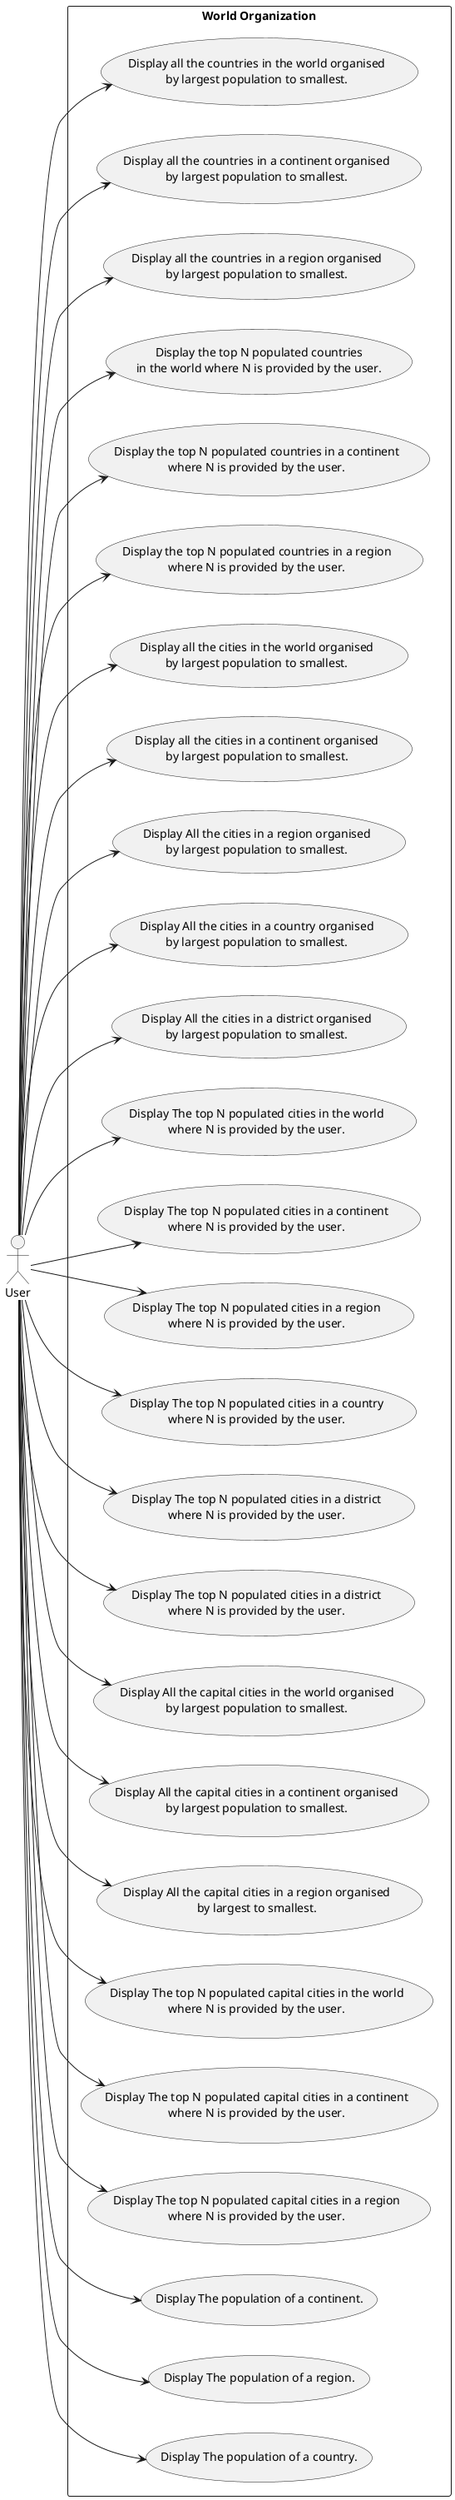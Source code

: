 @startuml

left to right direction
actor User as "User"



rectangle "World Organization" {
    usecase UC1 as "Display all the countries in the world organised
    by largest population to smallest."
    usecase UC2 as "Display all the countries in a continent organised
    by largest population to smallest."
    usecase UC3 as "Display all the countries in a region organised
    by largest population to smallest."
    usecase UC4 as "Display the top N populated countries
    in the world where N is provided by the user."
    usecase UC5 as "Display the top N populated countries in a continent
    where N is provided by the user."
    usecase UC6 as "Display the top N populated countries in a region
    where N is provided by the user."
    usecase UC7 as "Display all the cities in the world organised
    by largest population to smallest."
    usecase UC8 as "Display all the cities in a continent organised
    by largest population to smallest."
    usecase UC9 as "Display All the cities in a region organised
    by largest population to smallest."
    usecase UC10 as "Display All the cities in a country organised
    by largest population to smallest."
    usecase UC11 as "Display All the cities in a district organised
    by largest population to smallest."
    usecase UC12 as "Display The top N populated cities in the world
    where N is provided by the user."
    usecase UC13 as "Display The top N populated cities in a continent
    where N is provided by the user."
    usecase UC14 as "Display The top N populated cities in a region
    where N is provided by the user."
    usecase UC15 as "Display The top N populated cities in a country
    where N is provided by the user."
    usecase UC16 as "Display The top N populated cities in a district
    where N is provided by the user."
   usecase UC17 as "Display The top N populated cities in a district
   where N is provided by the user."
   usecase UC18 as "Display All the capital cities in the world organised
    by largest population to smallest."
   usecase UC19 as "Display All the capital cities in a continent organised
   by largest population to smallest."
   usecase UC20 as "Display All the capital cities in a region organised
   by largest to smallest."
   usecase UC21 as "Display The top N populated capital cities in the world
   where N is provided by the user."
   usecase UC22 as "Display The top N populated capital cities in a continent
   where N is provided by the user."
   usecase UC23 as "Display The top N populated capital cities in a region
   where N is provided by the user."
   usecase UC24 as "Display The population of a continent."
   usecase UC25 as "Display The population of a region."
   usecase UC26 as "Display The population of a country."

    User --> UC1
    User --> UC2
    User --> UC3
    User --> UC4
    User --> UC5
    User --> UC6
    User --> UC7
    User --> UC8
    User --> UC9
    User --> UC10
    User --> UC11
    User --> UC12
    User --> UC13
    User --> UC14
    User --> UC15
    User --> UC16
    User --> UC17
    User --> UC18
    User --> UC19
    User --> UC20
    User --> UC21
    User --> UC22
    User --> UC23
    User --> UC24
    User --> UC25
    User --> UC26
}

@endum